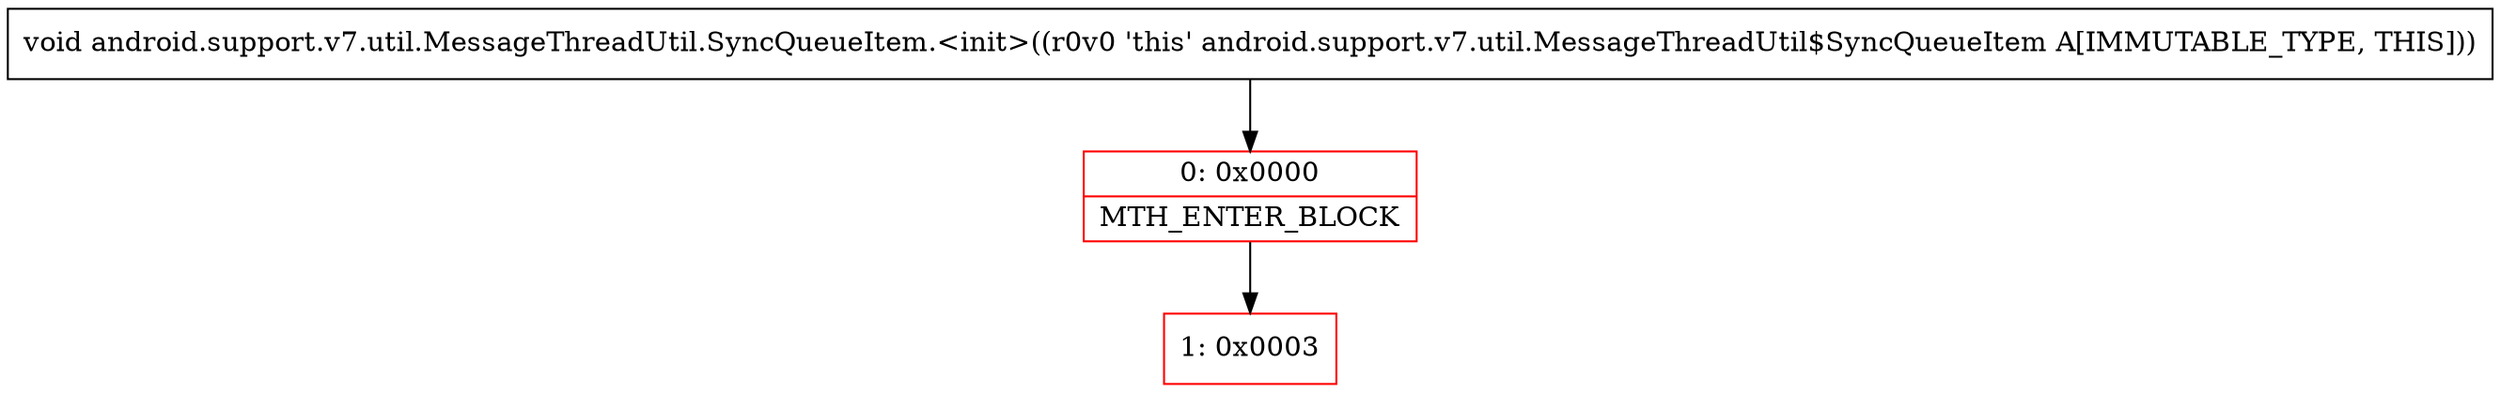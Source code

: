 digraph "CFG forandroid.support.v7.util.MessageThreadUtil.SyncQueueItem.\<init\>()V" {
subgraph cluster_Region_474494903 {
label = "R(0)";
node [shape=record,color=blue];
}
Node_0 [shape=record,color=red,label="{0\:\ 0x0000|MTH_ENTER_BLOCK\l}"];
Node_1 [shape=record,color=red,label="{1\:\ 0x0003}"];
MethodNode[shape=record,label="{void android.support.v7.util.MessageThreadUtil.SyncQueueItem.\<init\>((r0v0 'this' android.support.v7.util.MessageThreadUtil$SyncQueueItem A[IMMUTABLE_TYPE, THIS])) }"];
MethodNode -> Node_0;
Node_0 -> Node_1;
}


